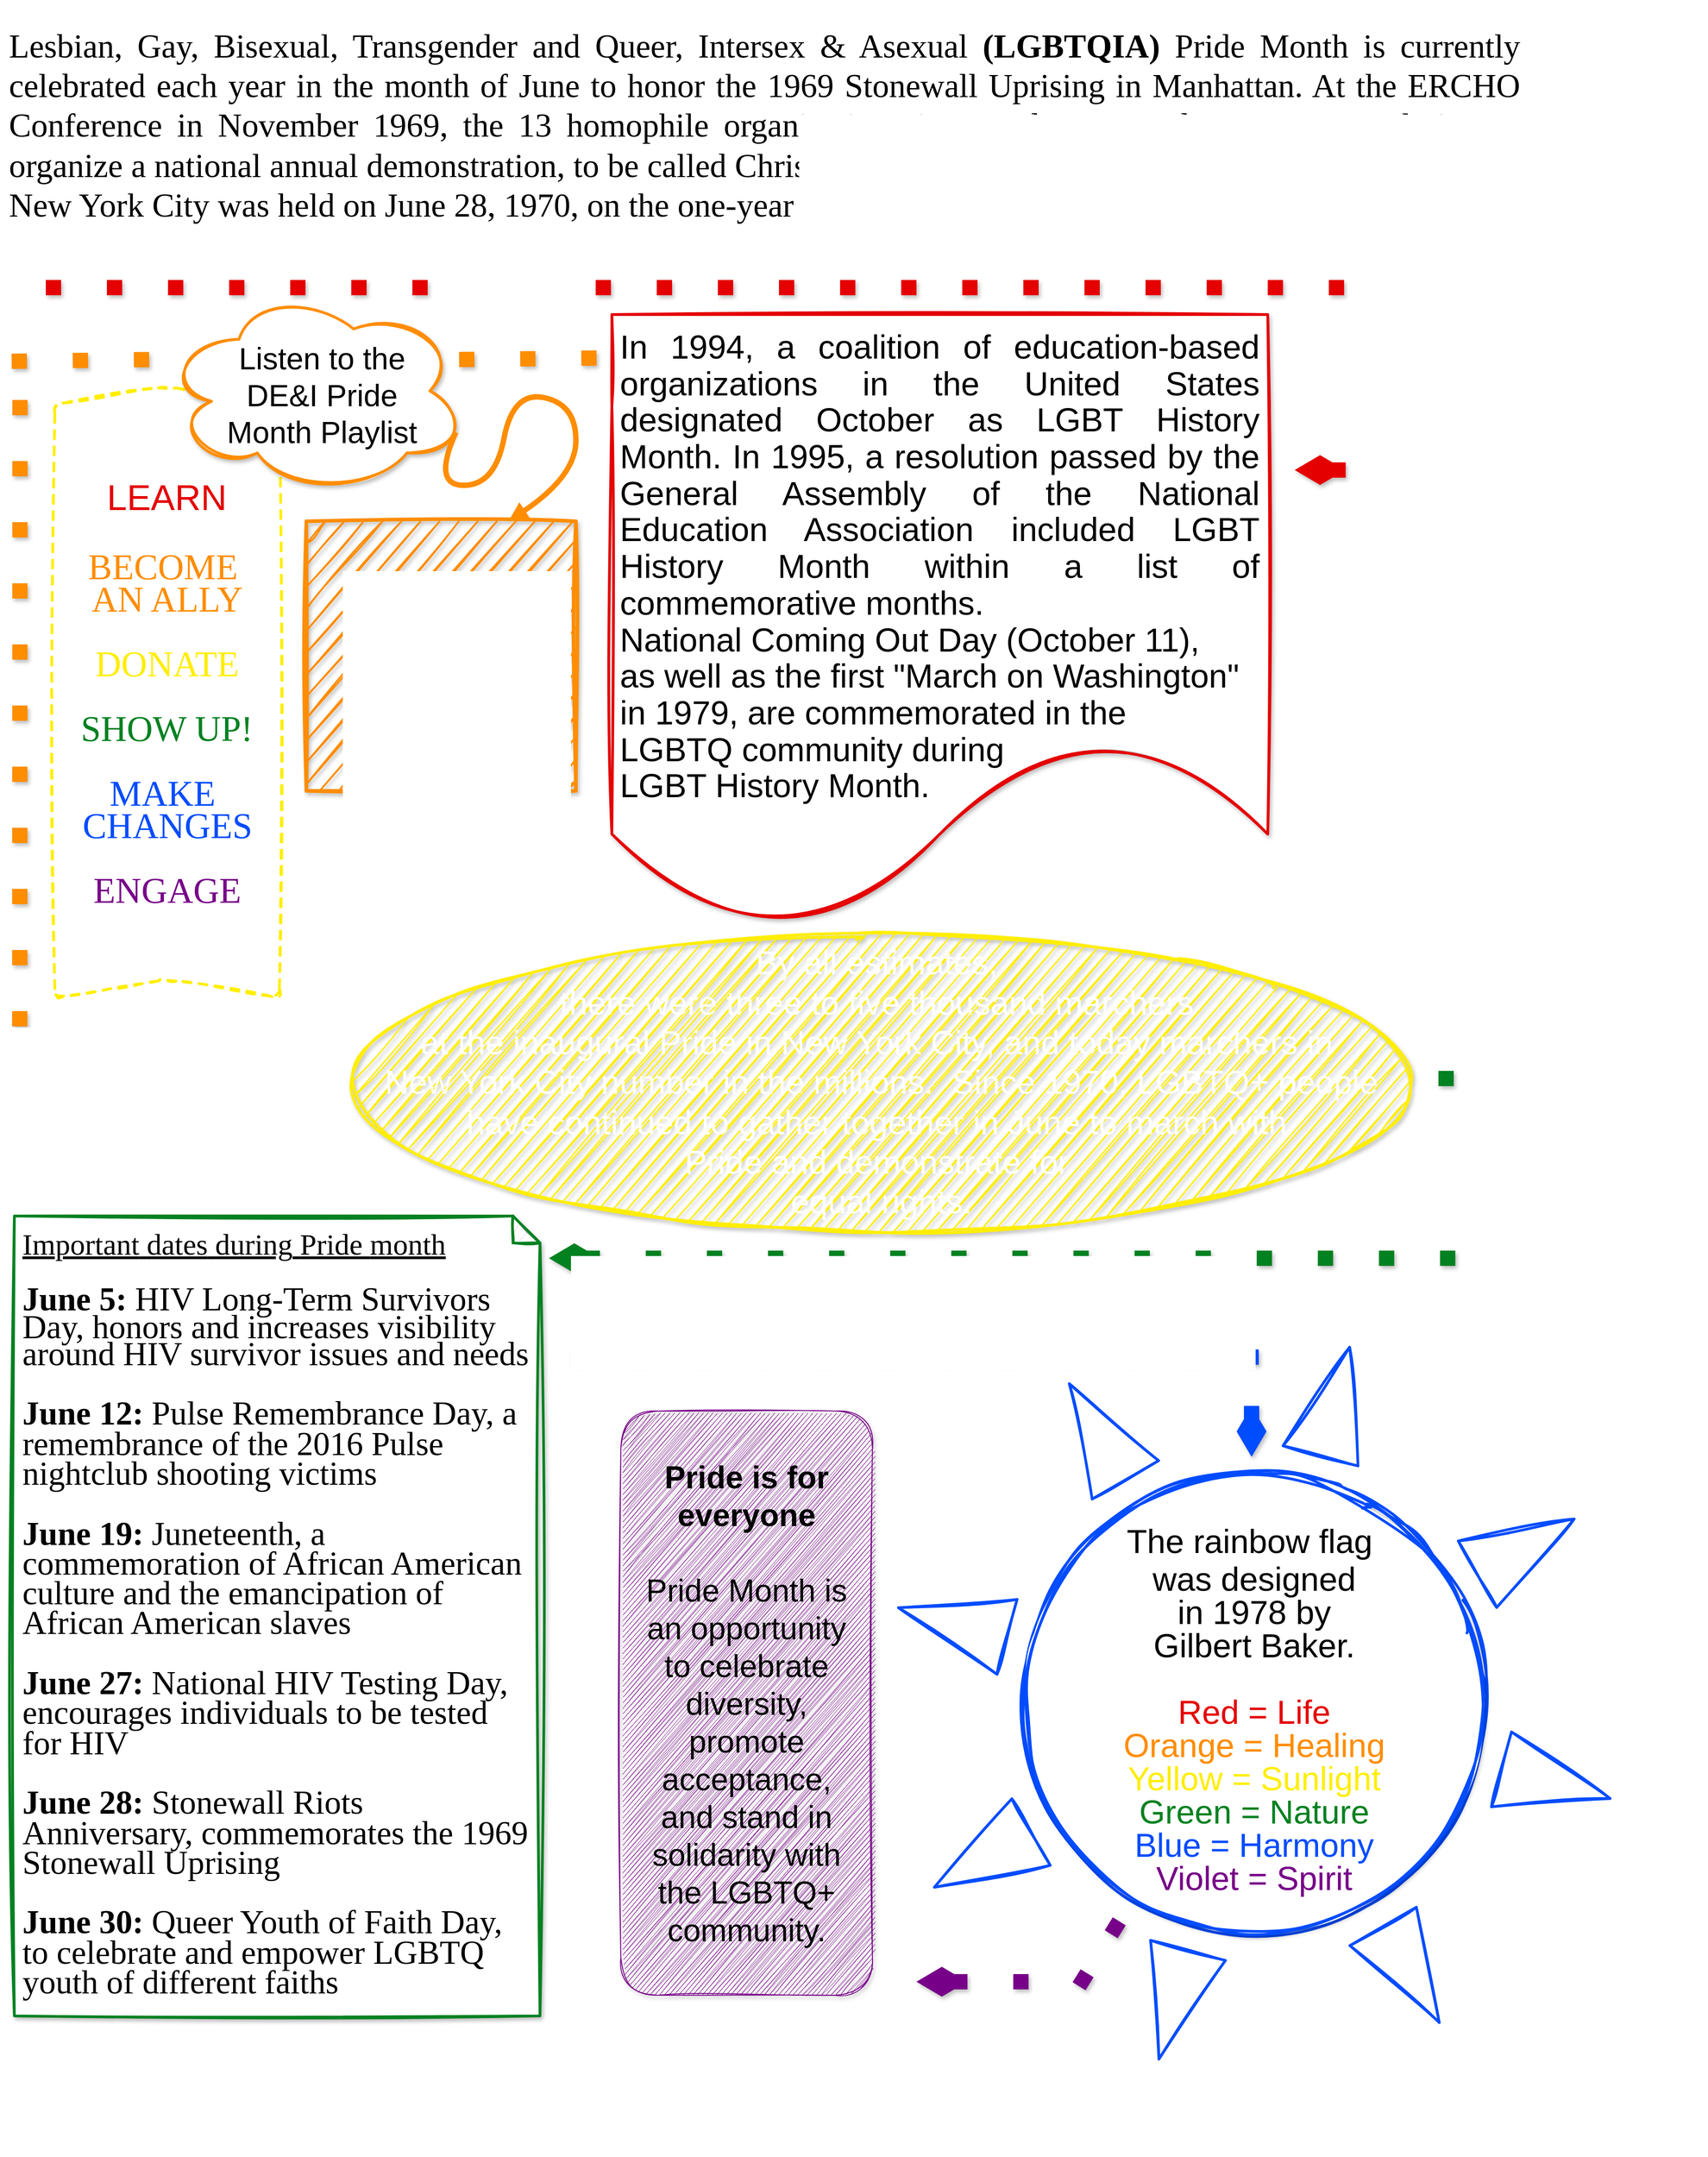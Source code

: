 <mxfile version="24.6.2" type="github">
  <diagram name="Page-1" id="uHh3shtCHyWxDmY_Cp5f">
    <mxGraphModel dx="7763" dy="3720" grid="1" gridSize="10" guides="1" tooltips="1" connect="1" arrows="1" fold="1" page="1" pageScale="1" pageWidth="850" pageHeight="1100" math="0" shadow="0">
      <root>
        <mxCell id="0" />
        <mxCell id="1" parent="0" />
        <mxCell id="DjwjksHMTlBEf1zUzT7C-38" value="" style="verticalLabelPosition=bottom;verticalAlign=top;html=1;shape=mxgraph.basic.sun;sketch=1;curveFitting=1;jiggle=2;strokeWidth=3;strokeColor=#004CFF;rotation=15;" vertex="1" parent="1">
          <mxGeometry x="135" y="445" width="820" height="820" as="geometry" />
        </mxCell>
        <mxCell id="DjwjksHMTlBEf1zUzT7C-2" value="" style="endArrow=none;dashed=1;html=1;dashPattern=1 3;strokeWidth=17;rounded=0;shadow=1;strokeColor=#e50000;" edge="1" parent="1">
          <mxGeometry width="50" height="50" relative="1" as="geometry">
            <mxPoint x="-800" y="-720" as="sourcePoint" />
            <mxPoint x="800" y="-720" as="targetPoint" />
          </mxGeometry>
        </mxCell>
        <mxCell id="DjwjksHMTlBEf1zUzT7C-3" value="" style="endArrow=none;dashed=1;html=1;dashPattern=1 3;strokeWidth=17;rounded=0;shadow=1;strokeColor=#E50000;" edge="1" parent="1">
          <mxGeometry width="50" height="50" relative="1" as="geometry">
            <mxPoint x="772" y="-510" as="sourcePoint" />
            <mxPoint x="772" y="-700" as="targetPoint" />
          </mxGeometry>
        </mxCell>
        <mxCell id="DjwjksHMTlBEf1zUzT7C-4" value="" style="endArrow=none;dashed=1;html=1;dashPattern=1 3;strokeWidth=17;rounded=0;shadow=1;startArrow=diamondThin;startFill=1;strokeColor=#E50000;" edge="1" parent="1">
          <mxGeometry width="50" height="50" relative="1" as="geometry">
            <mxPoint x="590" y="-517" as="sourcePoint" />
            <mxPoint x="730" y="-517" as="targetPoint" />
          </mxGeometry>
        </mxCell>
        <mxCell id="DjwjksHMTlBEf1zUzT7C-5" value="&lt;div style=&quot;text-align: justify; font-size: 37px; line-height: 110%;&quot;&gt;&lt;div style=&quot;line-height: 110%;&quot;&gt;In 1994, a coalition of education-based organizations in the United States designated October as LGBT History Month. In 1995, a resolution passed by the General Assembly of the National Education Association included LGBT History Month within a list of commemorative months.&amp;nbsp;&lt;/div&gt;&lt;div style=&quot;line-height: 110%;&quot;&gt;National Coming Out Day (October 11),&amp;nbsp;&lt;/div&gt;&lt;div style=&quot;line-height: 110%;&quot;&gt;as well as the first &quot;March on Washington&quot;&amp;nbsp;&lt;/div&gt;&lt;div style=&quot;line-height: 110%;&quot;&gt;in 1979, are commemorated&amp;nbsp;&lt;span style=&quot;background-color: initial;&quot;&gt;in the&amp;nbsp;&lt;/span&gt;&lt;/div&gt;&lt;div style=&quot;line-height: 110%;&quot;&gt;&lt;span style=&quot;background-color: initial;&quot;&gt;LGBTQ community&amp;nbsp;&lt;/span&gt;&lt;span style=&quot;background-color: initial;&quot;&gt;during&amp;nbsp;&lt;/span&gt;&lt;/div&gt;&lt;div style=&quot;line-height: 110%;&quot;&gt;LGBT History Month.&lt;/div&gt;&lt;/div&gt;" style="shape=document;whiteSpace=wrap;html=1;boundedLbl=1;perimeterSpacing=0;spacing=10;spacingTop=86;shadow=1;sketch=1;curveFitting=1;jiggle=2;fontSize=30;strokeWidth=3;strokeColor=#E50000;" vertex="1" parent="1">
          <mxGeometry x="-170" y="-690" width="730" height="680" as="geometry" />
        </mxCell>
        <mxCell id="DjwjksHMTlBEf1zUzT7C-6" value="" style="endArrow=none;dashed=1;html=1;dashPattern=1 3;strokeWidth=17;rounded=0;shadow=1;entryX=-0.013;entryY=0.071;entryDx=0;entryDy=0;entryPerimeter=0;strokeColor=#ff8d00;" edge="1" parent="1" target="DjwjksHMTlBEf1zUzT7C-5">
          <mxGeometry width="50" height="50" relative="1" as="geometry">
            <mxPoint x="-340" y="-640" as="sourcePoint" />
            <mxPoint x="-230" y="-640" as="targetPoint" />
          </mxGeometry>
        </mxCell>
        <mxCell id="DjwjksHMTlBEf1zUzT7C-7" value="" style="endArrow=none;dashed=1;html=1;dashPattern=1 3;strokeWidth=17;rounded=0;shadow=1;strokeColor=#FF8D00;" edge="1" parent="1">
          <mxGeometry width="50" height="50" relative="1" as="geometry">
            <mxPoint x="-829" y="170" as="sourcePoint" />
            <mxPoint x="-828.731" y="-617.003" as="targetPoint" />
          </mxGeometry>
        </mxCell>
        <mxCell id="DjwjksHMTlBEf1zUzT7C-11" value="&lt;div style=&quot;font-size: 37px;&quot;&gt;&lt;span style=&quot;font-family: &amp;quot;Abadi Extra Light&amp;quot;, sans-serif; caret-color: rgb(56, 87, 35); background-color: initial; font-size: 37px;&quot;&gt;&lt;font style=&quot;font-size: 37px;&quot;&gt;By all estimates,&amp;nbsp;&lt;/font&gt;&lt;/span&gt;&lt;/div&gt;&lt;div style=&quot;font-size: 37px;&quot;&gt;&lt;span style=&quot;font-family: &amp;quot;Abadi Extra Light&amp;quot;, sans-serif; caret-color: rgb(56, 87, 35); background-color: initial; font-size: 37px;&quot;&gt;&lt;font style=&quot;font-size: 37px;&quot;&gt;there were three to five thousand&amp;nbsp;&lt;/font&gt;&lt;/span&gt;&lt;span style=&quot;background-color: initial; font-family: &amp;quot;Abadi Extra Light&amp;quot;, sans-serif; caret-color: rgb(56, 87, 35);&quot;&gt;marchers&amp;nbsp;&lt;/span&gt;&lt;/div&gt;&lt;div style=&quot;font-size: 37px;&quot;&gt;&lt;span style=&quot;font-family: &amp;quot;Abadi Extra Light&amp;quot;, sans-serif; caret-color: rgb(56, 87, 35); background-color: initial; font-size: 37px;&quot;&gt;&lt;font style=&quot;font-size: 37px;&quot;&gt;at the inaugural Pride in New York City,&amp;nbsp;&lt;/font&gt;&lt;/span&gt;&lt;span style=&quot;background-color: initial; font-family: &amp;quot;Abadi Extra Light&amp;quot;, sans-serif; caret-color: rgb(56, 87, 35);&quot;&gt;and today marchers in&amp;nbsp;&lt;/span&gt;&lt;/div&gt;&lt;div style=&quot;font-size: 37px;&quot;&gt;&lt;span style=&quot;background-color: initial; font-family: &amp;quot;Abadi Extra Light&amp;quot;, sans-serif; caret-color: rgb(56, 87, 35);&quot;&gt;New York City number in the millions.&amp;nbsp;&amp;nbsp;&lt;/span&gt;&lt;span style=&quot;background-color: initial; font-family: &amp;quot;Abadi Extra Light&amp;quot;, sans-serif; caret-color: rgb(56, 87, 35);&quot;&gt;Since 1970, LGBTQ+ people have continued&amp;nbsp;&lt;/span&gt;&lt;span style=&quot;background-color: initial; font-family: &amp;quot;Abadi Extra Light&amp;quot;, sans-serif; caret-color: rgb(56, 87, 35);&quot;&gt;to gather together in June to march with&amp;nbsp;&lt;/span&gt;&lt;/div&gt;&lt;div style=&quot;font-size: 37px;&quot;&gt;&lt;span style=&quot;background-color: initial; font-family: &amp;quot;Abadi Extra Light&amp;quot;, sans-serif; caret-color: rgb(56, 87, 35);&quot;&gt;Pride and demonstrate for&amp;nbsp;&lt;/span&gt;&lt;/div&gt;&lt;div style=&quot;font-size: 37px;&quot;&gt;&lt;span style=&quot;font-family: &amp;quot;Abadi Extra Light&amp;quot;, sans-serif; caret-color: rgb(56, 87, 35); background-color: initial; font-size: 37px;&quot;&gt;&lt;font style=&quot;font-size: 37px;&quot;&gt;equal rights.&lt;/font&gt;&lt;/span&gt;&lt;/div&gt;" style="ellipse;whiteSpace=wrap;html=1;shadow=1;align=center;spacingRight=0;spacingLeft=0;spacing=2;sketch=1;curveFitting=1;jiggle=2;fontSize=37;strokeColor=#FFEE00;strokeWidth=3;fillColor=#FFEE00;fontColor=#FFFFFF;" vertex="1" parent="1">
          <mxGeometry x="-460" width="1180" height="330" as="geometry" />
        </mxCell>
        <mxCell id="DjwjksHMTlBEf1zUzT7C-12" value="" style="endArrow=none;dashed=1;html=1;dashPattern=1 3;strokeWidth=17;rounded=0;shadow=1;strokeColor=#028121;" edge="1" parent="1">
          <mxGeometry width="50" height="50" relative="1" as="geometry">
            <mxPoint x="750" y="160" as="sourcePoint" />
            <mxPoint x="847" y="160" as="targetPoint" />
          </mxGeometry>
        </mxCell>
        <mxCell id="DjwjksHMTlBEf1zUzT7C-13" value="" style="endArrow=none;dashed=1;html=1;dashPattern=1 3;strokeWidth=17;rounded=0;shadow=1;strokeColor=#028121;" edge="1" parent="1">
          <mxGeometry width="50" height="50" relative="1" as="geometry">
            <mxPoint x="827" y="368" as="sourcePoint" />
            <mxPoint x="827" y="185" as="targetPoint" />
          </mxGeometry>
        </mxCell>
        <mxCell id="DjwjksHMTlBEf1zUzT7C-14" value="" style="endArrow=none;dashed=1;html=1;dashPattern=1 3;strokeWidth=17;rounded=0;shadow=1;startArrow=diamondThin;startFill=1;strokeColor=#028121;" edge="1" parent="1">
          <mxGeometry width="50" height="50" relative="1" as="geometry">
            <mxPoint x="-240" y="360" as="sourcePoint" />
            <mxPoint x="780" y="360" as="targetPoint" />
          </mxGeometry>
        </mxCell>
        <mxCell id="DjwjksHMTlBEf1zUzT7C-16" value="&lt;p style=&quot;margin: 0in; caret-color: rgb(255, 255, 255); text-align: start; line-height: 90%; font-size: 33px;&quot; class=&quot;MsoNormal&quot;&gt;&lt;font face=&quot;Tahoma&quot; style=&quot;font-size: 33px;&quot;&gt;&lt;u style=&quot;&quot;&gt;&lt;span style=&quot;background-image: initial; background-position: initial; background-size: initial; background-repeat: initial; background-attachment: initial; background-origin: initial; background-clip: initial;&quot;&gt;Important&lt;/span&gt;&lt;span style=&quot;background-image: initial; background-position: initial; background-size: initial; background-repeat: initial; background-attachment: initial; background-origin: initial; background-clip: initial;&quot;&gt;&lt;span style=&quot;&quot; class=&quot;Apple-converted-space&quot;&gt;&amp;nbsp;&lt;/span&gt;&lt;/span&gt;&lt;span style=&quot;background-image: initial; background-position: initial; background-size: initial; background-repeat: initial; background-attachment: initial; background-origin: initial; background-clip: initial;&quot;&gt;dates&lt;span style=&quot;&quot; class=&quot;Apple-converted-space&quot;&gt;&amp;nbsp;&lt;/span&gt;&lt;/span&gt;&lt;span style=&quot;background-image: initial; background-position: initial; background-size: initial; background-repeat: initial; background-attachment: initial; background-origin: initial; background-clip: initial;&quot;&gt;during&lt;/span&gt;&lt;span style=&quot;background-image: initial; background-position: initial; background-size: initial; background-repeat: initial; background-attachment: initial; background-origin: initial; background-clip: initial;&quot;&gt;&lt;span style=&quot;&quot; class=&quot;Apple-converted-space&quot;&gt;&amp;nbsp;&lt;/span&gt;&lt;/span&gt;&lt;span style=&quot;background-image: initial; background-position: initial; background-size: initial; background-repeat: initial; background-attachment: initial; background-origin: initial; background-clip: initial;&quot;&gt;Pride&lt;/span&gt;&lt;span style=&quot;background-image: initial; background-position: initial; background-size: initial; background-repeat: initial; background-attachment: initial; background-origin: initial; background-clip: initial;&quot;&gt;&lt;span style=&quot;&quot; class=&quot;Apple-converted-space&quot;&gt;&amp;nbsp;&lt;/span&gt;&lt;/span&gt;&lt;/u&gt;&lt;span style=&quot;background-image: initial; background-position: initial; background-size: initial; background-repeat: initial; background-attachment: initial; background-origin: initial; background-clip: initial;&quot;&gt;&lt;u style=&quot;&quot;&gt;month&lt;/u&gt;&lt;/span&gt;&lt;/font&gt;&lt;/p&gt;&lt;p style=&quot;margin: 0in; caret-color: rgb(255, 255, 255); text-align: start; line-height: 90%; font-size: 33px;&quot; class=&quot;MsoNormal&quot;&gt;&lt;font style=&quot;font-size: 33px;&quot;&gt;&lt;font style=&quot;font-size: 37px;&quot; face=&quot;itCq_KvsEVV_NXgD7fgR&quot;&gt;&lt;span style=&quot;background-image: initial; background-position: initial; background-size: initial; background-repeat: initial; background-attachment: initial; background-origin: initial; background-clip: initial;&quot;&gt;&lt;/span&gt;&lt;/font&gt;&lt;span style=&quot;background-image: initial; background-position: initial; background-size: initial; background-repeat: initial; background-attachment: initial; background-origin: initial; background-clip: initial;&quot;&gt;&lt;font style=&quot;font-size: 37px;&quot; face=&quot;itCq_KvsEVV_NXgD7fgR&quot;&gt;&lt;br style=&quot;&quot;&gt;&lt;span style=&quot;background-color: initial;&quot;&gt;&lt;b style=&quot;&quot;&gt;June 5:&lt;/b&gt; HIV Long-Term Survivors Day, honors and increases visibility around HIV survivor issues and needs&lt;/span&gt;&lt;/font&gt;&lt;/span&gt;&lt;/font&gt;&lt;/p&gt;&lt;p style=&quot;margin: 0in; caret-color: rgb(255, 255, 255); text-align: start; line-height: 90%; font-size: 37px;&quot; class=&quot;MsoNormal&quot;&gt;&lt;font style=&quot;font-size: 37px;&quot;&gt;&lt;span style=&quot;background-image: initial; background-position: initial; background-size: initial; background-repeat: initial; background-attachment: initial; background-origin: initial; background-clip: initial;&quot;&gt;&lt;font style=&quot;font-size: 37px;&quot; face=&quot;itCq_KvsEVV_NXgD7fgR&quot;&gt;&lt;br style=&quot;&quot;&gt;&lt;span style=&quot;background-color: initial;&quot;&gt;&lt;b style=&quot;&quot;&gt;June 12:&lt;/b&gt; Pulse Remembrance Day, a remembrance of the 2016 Pulse nightclub shooting victims&lt;/span&gt;&lt;/font&gt;&lt;/span&gt;&lt;/font&gt;&lt;/p&gt;&lt;p style=&quot;margin: 0in; caret-color: rgb(255, 255, 255); text-align: start; line-height: 90%; font-size: 37px;&quot; class=&quot;MsoNormal&quot;&gt;&lt;font style=&quot;font-size: 37px;&quot;&gt;&lt;span style=&quot;background-image: initial; background-position: initial; background-size: initial; background-repeat: initial; background-attachment: initial; background-origin: initial; background-clip: initial;&quot;&gt;&lt;font style=&quot;font-size: 37px;&quot; face=&quot;itCq_KvsEVV_NXgD7fgR&quot;&gt;&lt;br style=&quot;&quot;&gt;&lt;span style=&quot;background-color: initial;&quot;&gt;&lt;b style=&quot;&quot;&gt;June 19:&lt;/b&gt; Juneteenth, a commemoration of African American culture and the emancipation of African American slaves&lt;/span&gt;&lt;/font&gt;&lt;/span&gt;&lt;/font&gt;&lt;/p&gt;&lt;p style=&quot;margin: 0in; caret-color: rgb(255, 255, 255); text-align: start; line-height: 90%; font-size: 37px;&quot; class=&quot;MsoNormal&quot;&gt;&lt;font style=&quot;font-size: 37px;&quot;&gt;&lt;span style=&quot;background-image: initial; background-position: initial; background-size: initial; background-repeat: initial; background-attachment: initial; background-origin: initial; background-clip: initial;&quot;&gt;&lt;font style=&quot;font-size: 37px;&quot; face=&quot;itCq_KvsEVV_NXgD7fgR&quot;&gt;&lt;br style=&quot;&quot;&gt;&lt;span style=&quot;background-color: initial;&quot;&gt;&lt;b style=&quot;&quot;&gt;June 27:&lt;/b&gt; National HIV Testing Day, encourages individuals to be tested for HIV&lt;/span&gt;&lt;/font&gt;&lt;/span&gt;&lt;/font&gt;&lt;/p&gt;&lt;p style=&quot;margin: 0in; caret-color: rgb(255, 255, 255); text-align: start; line-height: 90%; font-size: 37px;&quot; class=&quot;MsoNormal&quot;&gt;&lt;font style=&quot;font-size: 37px;&quot;&gt;&lt;span style=&quot;background-image: initial; background-position: initial; background-size: initial; background-repeat: initial; background-attachment: initial; background-origin: initial; background-clip: initial;&quot;&gt;&lt;font style=&quot;font-size: 37px;&quot; face=&quot;itCq_KvsEVV_NXgD7fgR&quot;&gt;&lt;br style=&quot;&quot;&gt;&lt;span style=&quot;background-color: initial;&quot;&gt;&lt;b style=&quot;&quot;&gt;June 28:&lt;/b&gt; Stonewall Riots Anniversary, commemorates the 1969 Stonewall Uprising&lt;/span&gt;&lt;/font&gt;&lt;/span&gt;&lt;/font&gt;&lt;/p&gt;&lt;p style=&quot;margin: 0in; caret-color: rgb(255, 255, 255); text-align: start; line-height: 90%; font-size: 37px;&quot; class=&quot;MsoNormal&quot;&gt;&lt;font style=&quot;font-size: 37px;&quot;&gt;&lt;span style=&quot;background-image: initial; background-position: initial; background-size: initial; background-repeat: initial; background-attachment: initial; background-origin: initial; background-clip: initial;&quot;&gt;&lt;font style=&quot;font-size: 37px;&quot; face=&quot;itCq_KvsEVV_NXgD7fgR&quot;&gt;&lt;br style=&quot;&quot;&gt;&lt;span style=&quot;background-color: initial;&quot;&gt;&lt;b style=&quot;&quot;&gt;June 30:&lt;/b&gt; Queer Youth of Faith Day, to celebrate and empower LGBTQ youth of different faiths&lt;/span&gt;&lt;/font&gt;&lt;font style=&quot;font-size: 12px;&quot; face=&quot;Amasis MT Pro Black, serif&quot;&gt;&lt;br style=&quot;font-size: 12px;&quot;&gt;&lt;/font&gt;&lt;/span&gt;&lt;/font&gt;&lt;/p&gt;" style="shape=note;whiteSpace=wrap;html=1;backgroundOutline=1;darkOpacity=0.05;shadow=1;sketch=1;curveFitting=1;jiggle=2;fontSize=12;spacing=10;spacingTop=3;spacingBottom=0;strokeWidth=3;strokeColor=#028121;" vertex="1" parent="1">
          <mxGeometry x="-835" y="313" width="585" height="890" as="geometry" />
        </mxCell>
        <mxCell id="DjwjksHMTlBEf1zUzT7C-17" value="" style="endArrow=none;dashed=1;html=1;dashPattern=1 3;strokeWidth=17;rounded=0;shadow=1;startArrow=none;startFill=0;strokeColor=#004CFF;" edge="1" parent="1">
          <mxGeometry width="50" height="50" relative="1" as="geometry">
            <mxPoint x="550" y="470" as="sourcePoint" />
            <mxPoint x="-220" y="470" as="targetPoint" />
          </mxGeometry>
        </mxCell>
        <mxCell id="DjwjksHMTlBEf1zUzT7C-18" value="" style="endArrow=none;dashed=1;html=1;dashPattern=1 3;strokeWidth=17;rounded=0;shadow=1;startArrow=diamondThin;startFill=1;strokeColor=#004CFF;" edge="1" parent="1">
          <mxGeometry width="50" height="50" relative="1" as="geometry">
            <mxPoint x="542" y="581" as="sourcePoint" />
            <mxPoint x="542" y="491" as="targetPoint" />
          </mxGeometry>
        </mxCell>
        <mxCell id="DjwjksHMTlBEf1zUzT7C-20" value="&lt;font color=&quot;#e50000&quot; face=&quot;Helvetica&quot; style=&quot;font-size: 40px;&quot;&gt;LEARN&lt;/font&gt;&lt;div style=&quot;font-size: 40px; line-height: 90%;&quot;&gt;&lt;font face=&quot;hRjtk6ggDxWF4r60wxR5&quot; style=&quot;font-size: 40px;&quot;&gt;&lt;br&gt;&lt;/font&gt;&lt;div style=&quot;line-height: 90%;&quot;&gt;&lt;font color=&quot;#ff8d00&quot; face=&quot;hRjtk6ggDxWF4r60wxR5&quot; style=&quot;font-size: 40px;&quot;&gt;BECOME&amp;nbsp;&lt;/font&gt;&lt;/div&gt;&lt;div style=&quot;line-height: 90%;&quot;&gt;&lt;font color=&quot;#ff8d00&quot; face=&quot;hRjtk6ggDxWF4r60wxR5&quot; style=&quot;font-size: 40px;&quot;&gt;AN ALLY&lt;/font&gt;&lt;/div&gt;&lt;div style=&quot;line-height: 90%;&quot;&gt;&lt;font face=&quot;hRjtk6ggDxWF4r60wxR5&quot; style=&quot;font-size: 40px;&quot;&gt;&lt;br&gt;&lt;/font&gt;&lt;/div&gt;&lt;div style=&quot;line-height: 90%;&quot;&gt;&lt;font color=&quot;#ffee00&quot; face=&quot;hRjtk6ggDxWF4r60wxR5&quot; style=&quot;font-size: 40px;&quot;&gt;DONATE&lt;/font&gt;&lt;/div&gt;&lt;div style=&quot;line-height: 90%;&quot;&gt;&lt;font face=&quot;hRjtk6ggDxWF4r60wxR5&quot; style=&quot;font-size: 40px;&quot;&gt;&lt;br&gt;&lt;/font&gt;&lt;/div&gt;&lt;div style=&quot;line-height: 90%;&quot;&gt;&lt;font color=&quot;#028121&quot; face=&quot;hRjtk6ggDxWF4r60wxR5&quot; style=&quot;font-size: 40px;&quot;&gt;SHOW UP!&lt;/font&gt;&lt;/div&gt;&lt;div style=&quot;line-height: 90%;&quot;&gt;&lt;font face=&quot;hRjtk6ggDxWF4r60wxR5&quot; style=&quot;font-size: 40px;&quot;&gt;&lt;br&gt;&lt;/font&gt;&lt;/div&gt;&lt;div style=&quot;line-height: 90%;&quot;&gt;&lt;font color=&quot;#004cff&quot; face=&quot;hRjtk6ggDxWF4r60wxR5&quot; style=&quot;font-size: 40px;&quot;&gt;MAKE&amp;nbsp;&lt;/font&gt;&lt;/div&gt;&lt;div style=&quot;line-height: 90%;&quot;&gt;&lt;font color=&quot;#004cff&quot; face=&quot;hRjtk6ggDxWF4r60wxR5&quot; style=&quot;font-size: 40px;&quot;&gt;CHANGES&lt;/font&gt;&lt;/div&gt;&lt;div style=&quot;line-height: 90%;&quot;&gt;&lt;font face=&quot;hRjtk6ggDxWF4r60wxR5&quot; style=&quot;font-size: 40px;&quot;&gt;&lt;br&gt;&lt;/font&gt;&lt;/div&gt;&lt;div style=&quot;line-height: 90%;&quot;&gt;&lt;font color=&quot;#770088&quot; face=&quot;hRjtk6ggDxWF4r60wxR5&quot; style=&quot;font-size: 40px;&quot;&gt;ENGAGE&lt;/font&gt;&lt;/div&gt;&lt;/div&gt;" style="shape=step;perimeter=stepPerimeter;whiteSpace=wrap;html=1;fixedSize=1;rotation=-90;textDirection=vertical-rl;rounded=1;shadow=0;sketch=1;curveFitting=1;jiggle=2;strokeWidth=3;dashed=1;strokeColor=#FFEE00;" vertex="1" parent="1">
          <mxGeometry x="-1005" y="-395" width="680" height="250" as="geometry" />
        </mxCell>
        <mxCell id="DjwjksHMTlBEf1zUzT7C-21" value="&lt;font style=&quot;font-size: 37px;&quot;&gt;The rainbow flag&amp;nbsp;&lt;/font&gt;&lt;div style=&quot;font-size: 37px; line-height: 100%;&quot;&gt;&lt;font style=&quot;font-size: 37px;&quot;&gt;was designed&lt;/font&gt;&lt;div style=&quot;line-height: 100%;&quot;&gt;&lt;font style=&quot;font-size: 37px;&quot;&gt;&amp;nbsp;in 1978 by&amp;nbsp;&lt;/font&gt;&lt;/div&gt;&lt;div style=&quot;line-height: 100%;&quot;&gt;&lt;font style=&quot;font-size: 37px;&quot;&gt;Gilbert Baker.&lt;/font&gt;&lt;/div&gt;&lt;div style=&quot;line-height: 100%;&quot;&gt;&lt;font style=&quot;font-size: 37px;&quot;&gt;&lt;br&gt;&lt;/font&gt;&lt;/div&gt;&lt;div style=&quot;line-height: 100%;&quot;&gt;&lt;font color=&quot;#e50000&quot; style=&quot;font-size: 37px;&quot;&gt;Red = Life&lt;/font&gt;&lt;/div&gt;&lt;div style=&quot;line-height: 100%;&quot;&gt;&lt;font color=&quot;#ff8d00&quot; style=&quot;font-size: 37px;&quot;&gt;Orange = Healing&lt;/font&gt;&lt;/div&gt;&lt;div style=&quot;line-height: 100%;&quot;&gt;&lt;font color=&quot;#ffee00&quot; style=&quot;font-size: 37px;&quot;&gt;Yellow = Sunlight&lt;/font&gt;&lt;/div&gt;&lt;div style=&quot;line-height: 100%;&quot;&gt;&lt;font color=&quot;#028121&quot; style=&quot;font-size: 37px;&quot;&gt;Green = Nature&lt;/font&gt;&lt;/div&gt;&lt;div style=&quot;line-height: 100%;&quot;&gt;&lt;font color=&quot;#004cff&quot; style=&quot;font-size: 37px;&quot;&gt;Blue = Harmony&lt;/font&gt;&lt;/div&gt;&lt;div style=&quot;line-height: 100%;&quot;&gt;&lt;font color=&quot;#770088&quot; style=&quot;font-size: 37px;&quot;&gt;Violet = Spirit&lt;/font&gt;&lt;/div&gt;&lt;/div&gt;" style="ellipse;whiteSpace=wrap;html=1;aspect=fixed;sketch=1;curveFitting=1;jiggle=2;shadow=1;strokeColor=#004CFF;strokeWidth=3;spacingTop=11;" vertex="1" parent="1">
          <mxGeometry x="290" y="600" width="510" height="510" as="geometry" />
        </mxCell>
        <mxCell id="DjwjksHMTlBEf1zUzT7C-22" value="&lt;font style=&quot;font-size: 35px;&quot;&gt;&lt;b style=&quot;font-size: 35px;&quot;&gt;Pride is for everyone&lt;/b&gt;&lt;/font&gt;&lt;div style=&quot;font-size: 35px;&quot;&gt;&lt;font style=&quot;font-size: 35px;&quot;&gt;&lt;b style=&quot;font-size: 35px;&quot;&gt;&lt;br style=&quot;font-size: 35px;&quot;&gt;&lt;/b&gt;&lt;/font&gt;&lt;/div&gt;&lt;div style=&quot;font-size: 35px;&quot;&gt;&lt;font style=&quot;font-size: 35px;&quot;&gt;&lt;span style=&quot;font-family: &amp;quot;DM Sans&amp;quot;, sans-serif; font-size: 35px;&quot;&gt;&lt;font style=&quot;font-size: 35px;&quot;&gt;Pride Month is an opportunity to celebrate diversity, promote acceptance, and stand in solidarity with the LGBTQ+ community.&lt;/font&gt;&lt;/span&gt;&lt;b style=&quot;font-size: 35px;&quot;&gt;&lt;br style=&quot;font-size: 35px;&quot;&gt;&lt;/b&gt;&lt;/font&gt;&lt;/div&gt;" style="rounded=1;whiteSpace=wrap;html=1;glass=0;sketch=1;curveFitting=1;jiggle=2;shadow=1;spacingLeft=15;spacingBottom=0;spacingRight=15;fillColor=#770088;fontSize=35;strokeColor=#770088;" vertex="1" parent="1">
          <mxGeometry x="-160" y="530" width="280" height="650" as="geometry" />
        </mxCell>
        <mxCell id="DjwjksHMTlBEf1zUzT7C-23" value="" style="endArrow=none;dashed=1;html=1;dashPattern=1 3;strokeWidth=17;rounded=0;shadow=1;strokeColor=#770088;" edge="1" parent="1" target="DjwjksHMTlBEf1zUzT7C-21">
          <mxGeometry width="50" height="50" relative="1" as="geometry">
            <mxPoint x="350" y="1170" as="sourcePoint" />
            <mxPoint x="280" y="1110" as="targetPoint" />
          </mxGeometry>
        </mxCell>
        <mxCell id="DjwjksHMTlBEf1zUzT7C-24" value="" style="endArrow=none;dashed=1;html=1;dashPattern=1 3;strokeWidth=17;rounded=0;shadow=1;startArrow=diamondThin;startFill=1;strokeColor=#770088;" edge="1" parent="1">
          <mxGeometry width="50" height="50" relative="1" as="geometry">
            <mxPoint x="169" y="1165" as="sourcePoint" />
            <mxPoint x="309" y="1165" as="targetPoint" />
          </mxGeometry>
        </mxCell>
        <mxCell id="DjwjksHMTlBEf1zUzT7C-26" value="" style="whiteSpace=wrap;html=1;aspect=fixed;rotation=0;sketch=1;curveFitting=1;jiggle=2;fillColor=#FF8D00;strokeColor=#FF8D00;strokeWidth=4;shadow=1;" vertex="1" parent="1">
          <mxGeometry x="-510" y="-460" width="300" height="300" as="geometry" />
        </mxCell>
        <mxCell id="DjwjksHMTlBEf1zUzT7C-29" value="&lt;div style=&quot;text-align: justify; font-size: 37px;&quot;&gt;&lt;span style=&quot;font-family: Verdana; caret-color: rgb(255, 0, 0); text-align: start;&quot;&gt;Lesbian, Gay, Bisexual, Transgender and Queer, Intersex &amp;amp; Asexual&lt;span style=&quot;&quot; class=&quot;Apple-converted-space&quot;&gt;&amp;nbsp;&lt;/span&gt;&lt;/span&gt;&lt;b style=&quot;font-family: Verdana; caret-color: rgb(255, 0, 0); text-align: start;&quot;&gt;(LGBTQIA)&lt;/b&gt;&lt;span style=&quot;font-family: Verdana; caret-color: rgb(255, 0, 0); text-align: start;&quot;&gt;&lt;span class=&quot;Apple-converted-space&quot;&gt;&amp;nbsp;&lt;/span&gt;Pride Month is currently celebrated each year in the month of June to honor the&lt;span class=&quot;Apple-converted-space&quot;&gt;&amp;nbsp;&lt;/span&gt;&lt;/span&gt;&lt;font style=&quot;font-size: 37px;&quot; face=&quot;Verdana&quot;&gt;&lt;span style=&quot;text-align: start;&quot;&gt;1969 Stonewall Uprising in Manhattan&lt;/span&gt;&lt;/font&gt;&lt;span style=&quot;font-family: Verdana; caret-color: rgb(255, 0, 0); text-align: start;&quot;&gt;. At the ERCHO Conference in November 1969, the 13 homophile organizations in attendance voted to pass a resolution to organize a national annual demonstration, to be called Christopher Street Liberation Day.&amp;nbsp;The first Pride march in New York City was held on June 28, 1970, on the one-year anniversary of the Uprising.&lt;/span&gt;&lt;/div&gt;" style="text;html=1;align=center;verticalAlign=middle;whiteSpace=wrap;rounded=0;spacing=10;" vertex="1" parent="1">
          <mxGeometry x="-850" y="-1040" width="1700" height="280" as="geometry" />
        </mxCell>
        <mxCell id="DjwjksHMTlBEf1zUzT7C-30" value="" style="endArrow=none;dashed=1;html=1;dashPattern=1 3;strokeWidth=17;rounded=0;shadow=1;entryX=-0.013;entryY=0.071;entryDx=0;entryDy=0;entryPerimeter=0;strokeColor=#FF8D00;" edge="1" parent="1">
          <mxGeometry width="50" height="50" relative="1" as="geometry">
            <mxPoint x="-838" y="-638" as="sourcePoint" />
            <mxPoint x="-677" y="-640" as="targetPoint" />
          </mxGeometry>
        </mxCell>
        <mxCell id="DjwjksHMTlBEf1zUzT7C-31" value="&lt;font style=&quot;font-size: 34px;&quot;&gt;Listen to the&lt;/font&gt;&lt;div style=&quot;font-size: 34px;&quot;&gt;&lt;font style=&quot;font-size: 34px;&quot;&gt;&amp;nbsp;DE&amp;amp;I Pride&amp;nbsp;&lt;/font&gt;&lt;/div&gt;&lt;div style=&quot;font-size: 34px;&quot;&gt;&lt;font style=&quot;font-size: 34px;&quot;&gt;Month Playlist&lt;/font&gt;&lt;/div&gt;" style="ellipse;shape=cloud;whiteSpace=wrap;html=1;sketch=1;curveFitting=1;jiggle=2;shadow=1;strokeWidth=3;strokeColor=#FF8D00;spacingTop=10;spacingLeft=15;textShadow=0;" vertex="1" parent="1">
          <mxGeometry x="-670" y="-720" width="340" height="230" as="geometry" />
        </mxCell>
        <mxCell id="DjwjksHMTlBEf1zUzT7C-33" value="" style="curved=1;endArrow=block;html=1;rounded=0;exitX=0.96;exitY=0.7;exitDx=0;exitDy=0;exitPerimeter=0;entryX=0.75;entryY=0;entryDx=0;entryDy=0;startArrow=none;startFill=0;strokeWidth=6;strokeColor=#FF8D00;endFill=1;" edge="1" parent="1" source="DjwjksHMTlBEf1zUzT7C-31" target="DjwjksHMTlBEf1zUzT7C-26">
          <mxGeometry width="50" height="50" relative="1" as="geometry">
            <mxPoint x="-180" y="-10" as="sourcePoint" />
            <mxPoint x="-210" y="-520" as="targetPoint" />
            <Array as="points">
              <mxPoint x="-370" y="-500" />
              <mxPoint x="-300" y="-500" />
              <mxPoint x="-280" y="-605" />
              <mxPoint x="-210" y="-590" />
              <mxPoint x="-210" y="-510" />
            </Array>
          </mxGeometry>
        </mxCell>
        <mxCell id="DjwjksHMTlBEf1zUzT7C-34" value="" style="endArrow=none;dashed=1;html=1;dashPattern=1 3;strokeWidth=17;rounded=0;shadow=1;startArrow=diamondThin;startFill=1;strokeColor=#FF8D00;" edge="1" parent="1">
          <mxGeometry width="50" height="50" relative="1" as="geometry">
            <mxPoint x="-508" y="161" as="sourcePoint" />
            <mxPoint x="-818" y="161" as="targetPoint" />
          </mxGeometry>
        </mxCell>
      </root>
    </mxGraphModel>
  </diagram>
</mxfile>
